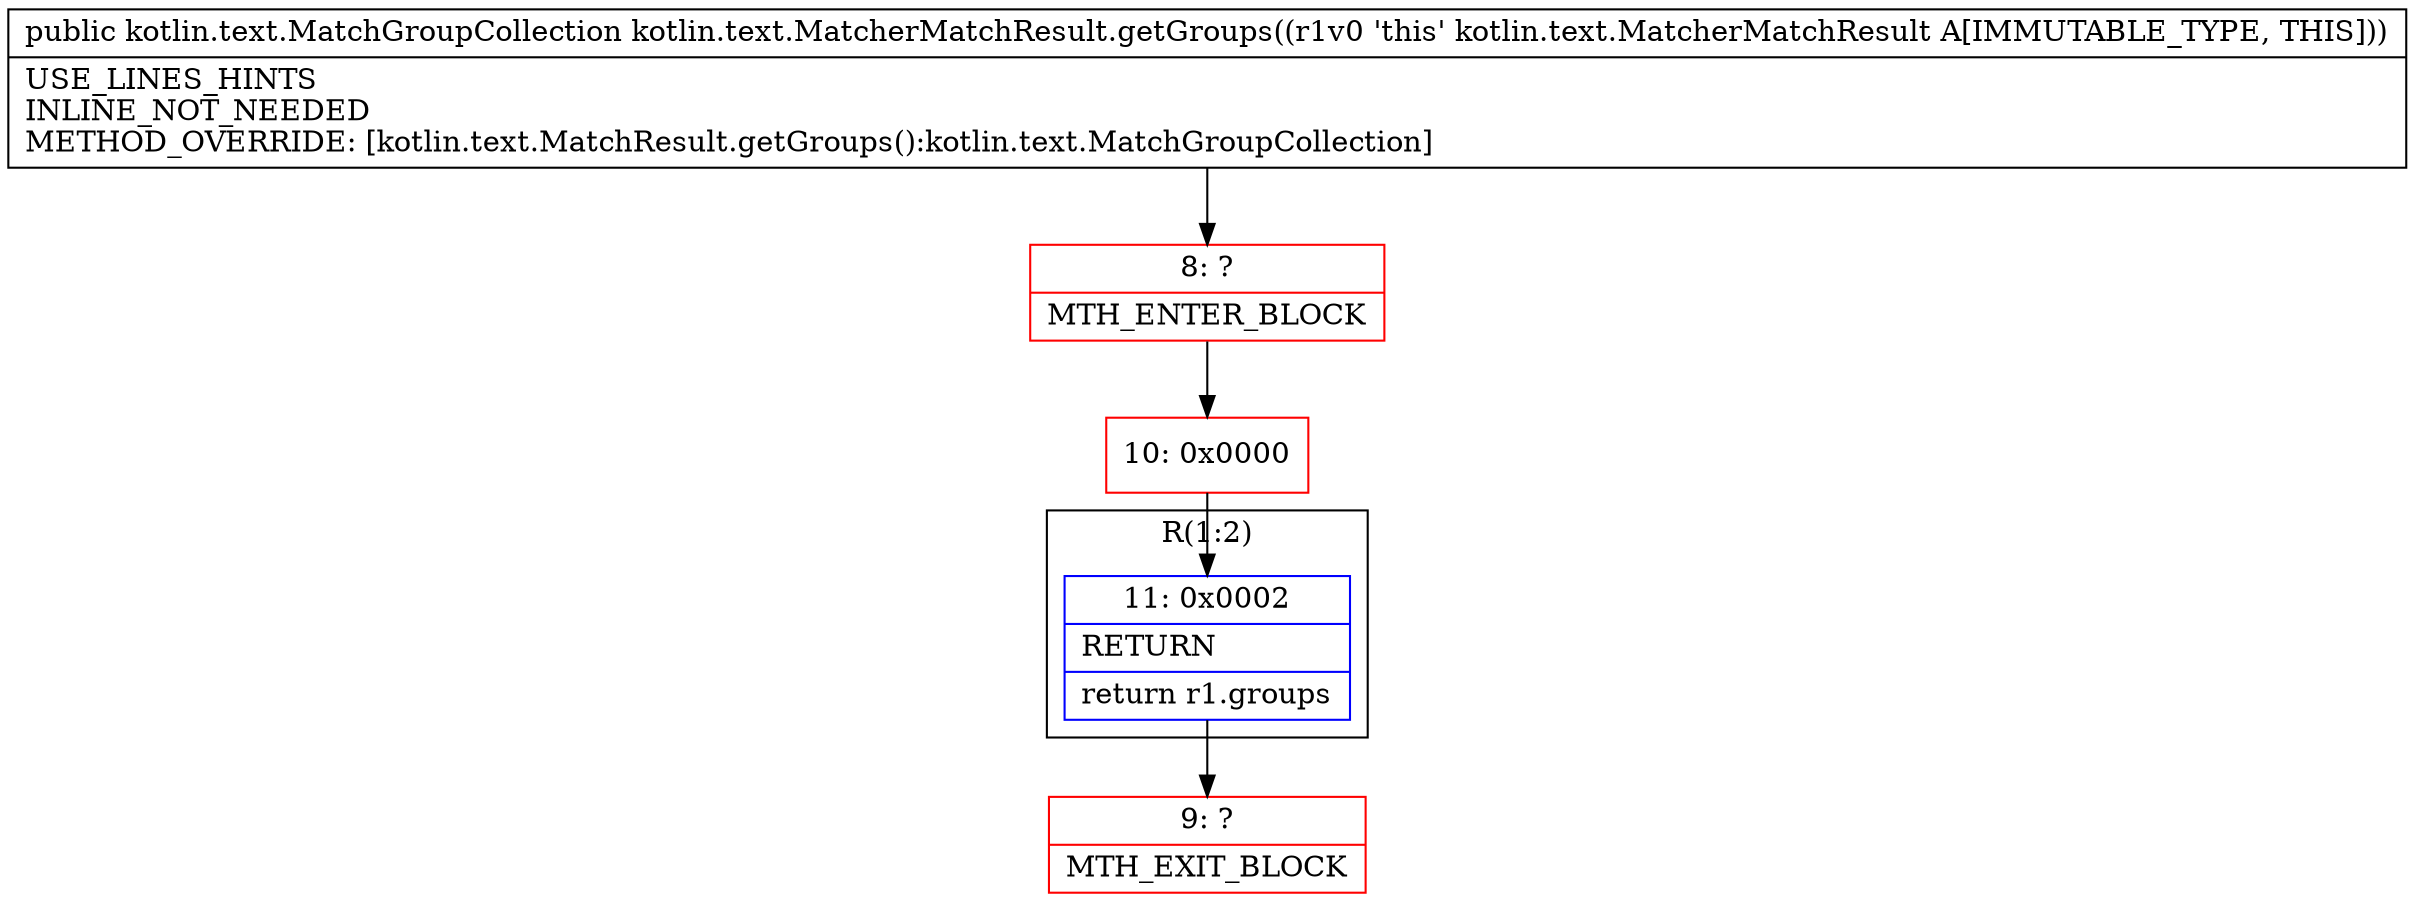 digraph "CFG forkotlin.text.MatcherMatchResult.getGroups()Lkotlin\/text\/MatchGroupCollection;" {
subgraph cluster_Region_1192630254 {
label = "R(1:2)";
node [shape=record,color=blue];
Node_11 [shape=record,label="{11\:\ 0x0002|RETURN\l|return r1.groups\l}"];
}
Node_8 [shape=record,color=red,label="{8\:\ ?|MTH_ENTER_BLOCK\l}"];
Node_10 [shape=record,color=red,label="{10\:\ 0x0000}"];
Node_9 [shape=record,color=red,label="{9\:\ ?|MTH_EXIT_BLOCK\l}"];
MethodNode[shape=record,label="{public kotlin.text.MatchGroupCollection kotlin.text.MatcherMatchResult.getGroups((r1v0 'this' kotlin.text.MatcherMatchResult A[IMMUTABLE_TYPE, THIS]))  | USE_LINES_HINTS\lINLINE_NOT_NEEDED\lMETHOD_OVERRIDE: [kotlin.text.MatchResult.getGroups():kotlin.text.MatchGroupCollection]\l}"];
MethodNode -> Node_8;Node_11 -> Node_9;
Node_8 -> Node_10;
Node_10 -> Node_11;
}

